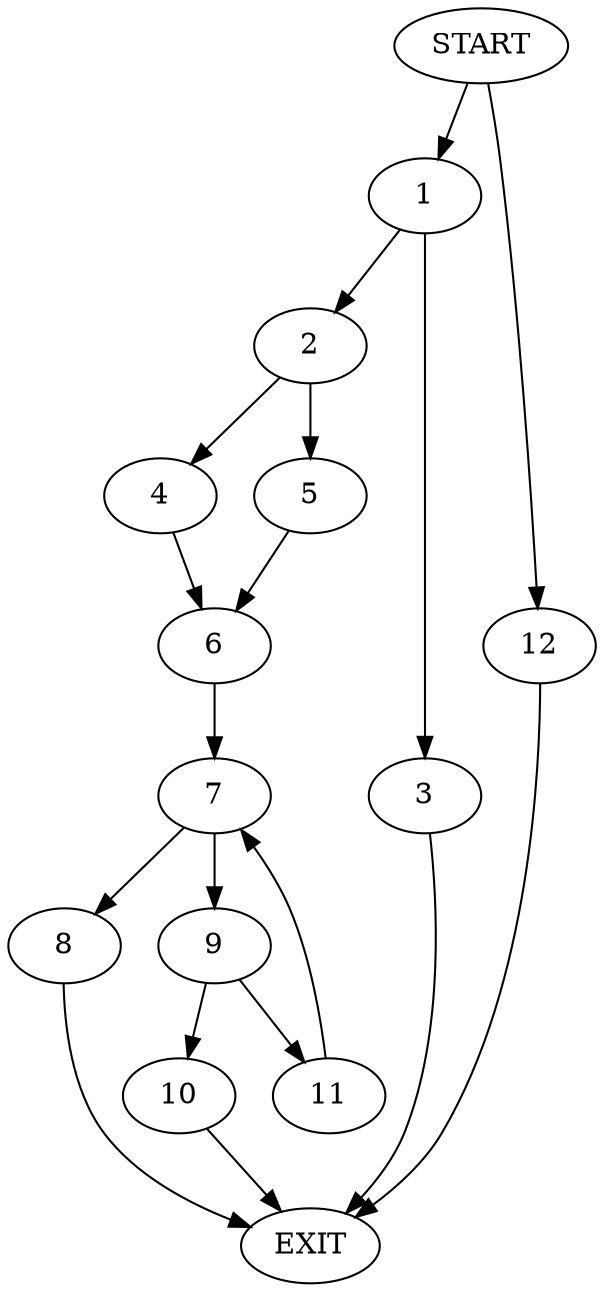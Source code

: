 digraph {
0 [label="START"]
13 [label="EXIT"]
0 -> 1
1 -> 2
1 -> 3
2 -> 4
2 -> 5
3 -> 13
4 -> 6
5 -> 6
6 -> 7
7 -> 8
7 -> 9
8 -> 13
9 -> 10
9 -> 11
10 -> 13
11 -> 7
0 -> 12
12 -> 13
}
